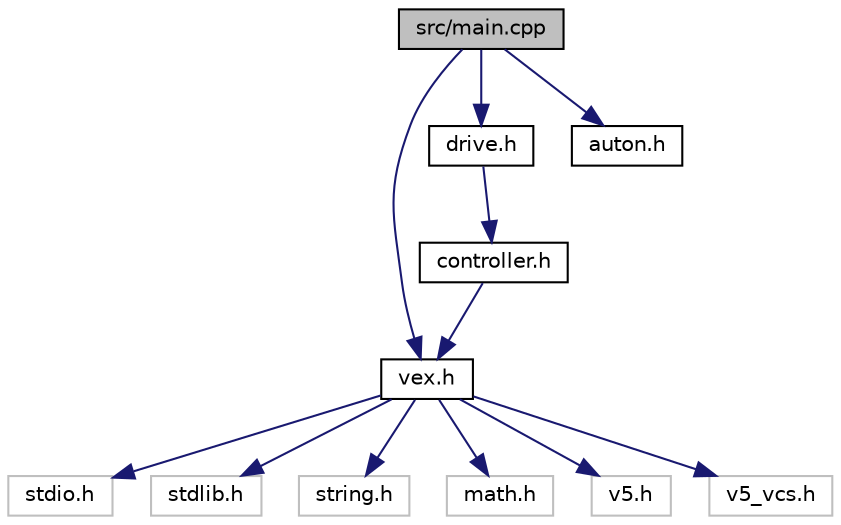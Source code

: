 digraph "src/main.cpp"
{
  edge [fontname="Helvetica",fontsize="10",labelfontname="Helvetica",labelfontsize="10"];
  node [fontname="Helvetica",fontsize="10",shape=record];
  Node92 [label="src/main.cpp",height=0.2,width=0.4,color="black", fillcolor="grey75", style="filled", fontcolor="black"];
  Node92 -> Node93 [color="midnightblue",fontsize="10",style="solid",fontname="Helvetica"];
  Node93 [label="vex.h",height=0.2,width=0.4,color="black", fillcolor="white", style="filled",URL="$d1/dfd/vex_8h.html"];
  Node93 -> Node94 [color="midnightblue",fontsize="10",style="solid",fontname="Helvetica"];
  Node94 [label="stdio.h",height=0.2,width=0.4,color="grey75", fillcolor="white", style="filled"];
  Node93 -> Node95 [color="midnightblue",fontsize="10",style="solid",fontname="Helvetica"];
  Node95 [label="stdlib.h",height=0.2,width=0.4,color="grey75", fillcolor="white", style="filled"];
  Node93 -> Node96 [color="midnightblue",fontsize="10",style="solid",fontname="Helvetica"];
  Node96 [label="string.h",height=0.2,width=0.4,color="grey75", fillcolor="white", style="filled"];
  Node93 -> Node97 [color="midnightblue",fontsize="10",style="solid",fontname="Helvetica"];
  Node97 [label="math.h",height=0.2,width=0.4,color="grey75", fillcolor="white", style="filled"];
  Node93 -> Node98 [color="midnightblue",fontsize="10",style="solid",fontname="Helvetica"];
  Node98 [label="v5.h",height=0.2,width=0.4,color="grey75", fillcolor="white", style="filled"];
  Node93 -> Node99 [color="midnightblue",fontsize="10",style="solid",fontname="Helvetica"];
  Node99 [label="v5_vcs.h",height=0.2,width=0.4,color="grey75", fillcolor="white", style="filled"];
  Node92 -> Node100 [color="midnightblue",fontsize="10",style="solid",fontname="Helvetica"];
  Node100 [label="drive.h",height=0.2,width=0.4,color="black", fillcolor="white", style="filled",URL="$da/d0b/drive_8h.html"];
  Node100 -> Node101 [color="midnightblue",fontsize="10",style="solid",fontname="Helvetica"];
  Node101 [label="controller.h",height=0.2,width=0.4,color="black", fillcolor="white", style="filled",URL="$d2/dd9/controller_8h.html"];
  Node101 -> Node93 [color="midnightblue",fontsize="10",style="solid",fontname="Helvetica"];
  Node92 -> Node102 [color="midnightblue",fontsize="10",style="solid",fontname="Helvetica"];
  Node102 [label="auton.h",height=0.2,width=0.4,color="black", fillcolor="white", style="filled",URL="$d3/d96/auton_8h.html"];
}
